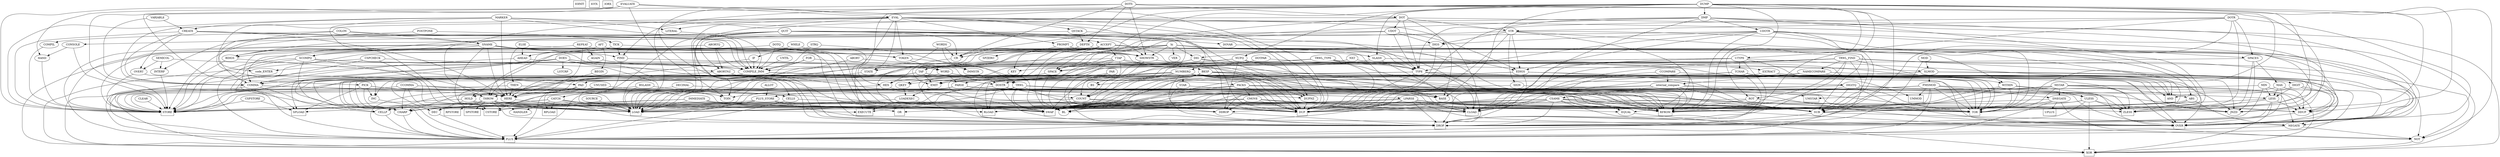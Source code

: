strict digraph words {
"IOINIT" [shape=box]
"IOTX" [shape=box]
"IORX" [shape=box]
"EXECUTE" [shape=box]
"STORE" [shape=box]
"CSTORE" [shape=box]
"LOAD" [shape=box]
"CLOAD" [shape=box]
"RFROM" [shape=box]
"TOR" [shape=box]
"RLOAD" [shape=box]
"SPLOAD" [shape=box]
"SPSTORE" [shape=box]
"RPLOAD" [shape=box]
"RPSTORE" [shape=box]
"DUP" [shape=box]
"OVER" [shape=box]
"SWAP" [shape=box]
"DROP" [shape=box]
"UPLUS" [shape=box]
"PLUS" [shape=box]
"XOR" [shape=box]
"AND" [shape=box]
"OR" [shape=box]
"ZLESS" [shape=box]
"UMSTAR" [shape=box]
"UMMOD" [shape=box]
"NUMBERQ" -> "STAR"
"UDOTR" -> "TOR"
"CSAME" -> "JNZD"
"TRWL_FIND" -> "PLUS"
"EMIT" -> "LOADEXEC"
"TCHAR" -> "DROP"
"DIG" -> "BASE"
"DUPNZ" -> "DUP"
"MIN" -> "DDUP"
"FOR" -> "COMPILE_IMM"
"PICK" -> "PLUS"
"ELSE" -> "SWAP"
"LOADEXEC" -> "DUP"
"WITHIN" -> "SUB"
"ABORTNZ" -> "DROP"
"COUNT" -> "SWAP"
"DMP" -> "JNZD"
"LESS" -> "DROP"
"WHILE" -> "SWAP"
"COMPILE_IMM" -> "DUP"
"EVAL" -> "DUP"
"POSTPONE" -> "COMMA"
"SNAME" -> "CLOAD"
"DDUP" -> "OVER"
"CSAME" -> "DDROP"
"QUIT" -> "TYPE"
"CCOMMA" -> "CSTORE"
"PLUS_STORE" -> "LOAD"
"QUIT" -> "COUNT"
"PICK" -> "SPLOAD"
"FMSMOD" -> "ZLESS"
"DIGIT" -> "PLUS"
"IMMEDIATE" -> "CELLP"
"COMMA" -> "HERE"
"DIG" -> "EXTRACT"
"TRWL" -> "TOR"
"QSTACK" -> "ABORTNZ"
"AHEAD" -> "COMMA"
"PACKS" -> "SWAP"
"ULESS" -> "DROP"
"IMMEDIATE" -> "SWAP"
"PACKS" -> "DUP"
"TYPE" -> "CLOAD"
"AFT" -> "DROP"
"MAX" -> "LESS"
"UDOTR" -> "EDIGS"
"QSTACK" -> "DEPTH"
"NXT" -> "JNZD"
"ABORTNZ" -> "THROW"
"THROW" -> "STORE"
"STAR" -> "UMSTAR"
"DOTS" -> "RLOAD"
"SIGN" -> "ZLESS"
"DIG" -> "HOLD"
"CATCH" -> "HANDLER"
"DOTR" -> "TYPE"
"COMMA" -> "CELLP"
"LPARSE" -> "ZLESS"
"TICK" -> "THROW"
"TTAP" -> "SWAP"
"DEPTH" -> "SPLOAD"
"DOES" -> "RFROM"
"NUMBERQ" -> "DIGITQ"
"DUMP" -> "JNZD"
"EQUAL" -> "XOR"
"MSTAR" -> "UMSTAR"
"SIGN" -> "HOLD"
"NUMBERQ" -> "DEC"
"internal_compare" -> "CSAME"
"FMSMOD" -> "DNEGATE"
"COMPILE_IMM" -> "COMMA"
"DUMP" -> "LOAD"
"TRWL" -> "DUPNZ"
"EVAL" -> "PROMPT"
"PACKS" -> "TOR"
"KEY" -> "QKEY"
"BKSP" -> "RFROM"
"CMOVE" -> "RFROM"
"DEPTH" -> "SUB"
"OVERT" -> "STORE"
"COMPILE_IMM" -> "TOR"
"UDOT" -> "TYPE"
"UNUSED" -> "SUB"
"HAND" -> "STORE"
"PROMPT" -> "NOT"
"WITHIN" -> "OVER"
"NUMBERQ" -> "DDROP"
"EVAL" -> "STATE"
"TTAP" -> "BKSP"
"TRWL" -> "LOAD"
"CSPSTORE" -> "STORE"
"REPEAT" -> "SWAP"
"TAP" -> "OVER"
"UDOTR" -> "RFROM"
"COMPIL" -> "STORE"
"EVAL" -> "XOR"
"QSTACK" -> "ZLESS"
"STR" -> "RFROM"
"BKSP" -> "BL"
"SNAME" -> "CHARP"
"TYPE" -> "DUP"
"VARIABLE" -> "CREATE"
"DIGS" -> "DIG"
"SLASH" -> "SLMOD"
"DUMP" -> "BASE"
"REPEAT" -> "AGAIN"
"LPARSE" -> "TOR"
"TRWL_TYPE" -> "COUNT"
"SHOWSTR" -> "TYPE"
"DIGITQ" -> "TOR"
"NUFQ" -> "QKEY"
"QUIT" -> "DUPNZ"
"PROMPT" -> "SHOWSTR"
"MOD" -> "SLMOD"
"DOES" -> "code_ENTER"
"TYPE" -> "JNZD"
"DIGITQ" -> "OVER"
"ABORTQ" -> "ABORTNZ"
"STR" -> "TOR"
"EVAL" -> "LITERAL"
"CCOMMA" -> "CHARP"
"SCOMPQ" -> "CLOAD"
"CSAME" -> "OVER"
"EVAL" -> "DROP"
"TRWL_FIND" -> "STATE"
"SPACES" -> "JNZD"
"MARKER" -> "STORE"
"IMMSTR" -> "DOSTR"
"PLUS_STORE" -> "PLUS"
"STR" -> "DUP"
"FOR" -> "TOR"
"CATCH" -> "DROP"
"ACCEPT" -> "XOR"
"MSTAR" -> "XOR"
"NOT" -> "XOR"
"IF" -> "COMMA"
"THROW" -> "SPSTORE"
"CSPCHECK" -> "ABORTNZ"
"UTYPE" -> "EMIT"
"LESS" -> "DDUP"
"PACKS" -> "CHARP"
"WORDS" -> "TRWL"
"STR" -> "BDIGS"
"DIGITQ" -> "DUP"
"NUMBERQ" -> "SUB"
"QUIT" -> "STORE"
"SUB" -> "NEGATE"
"DOTR" -> "STR"
"CONSOLE" -> "HAND"
"ELSE" -> "THEN"
"SEMICOL" -> "INTERP"
"ULESS" -> "SWAP"
"TRWL_TYPE" -> "SPACE"
"LITERAL" -> "COMPILE_IMM"
"hi" -> "TYPE"
"NUMBERQ" -> "LOAD"
"NUMBERQ" -> "HEX"
"DMP" -> "DUP"
"WORD" -> "PACKS"
"PACKS" -> "RFROM"
"DOTS" -> "PICK"
"DUMP" -> "TOR"
"DOTS" -> "JNZD"
"STRQ" -> "COMPILE_IMM"
"TICK" -> "TOKEN"
"PARSE" -> "RFROM"
"LPARSE" -> "PLUS"
"TCHAR" -> "AND"
"MARKER" -> "LOAD"
"HOLD" -> "DEC"
"MSTAR" -> "ZLESS"
"CATCH" -> "STORE"
"MSTAR" -> "SWAP"
"LOADEXEC" -> "EXECUTE"
"PACKS" -> "CSTORE"
"DUMP" -> "RFROM"
"CMOVE" -> "DDROP"
"PARSE" -> "PLUS"
"hi" -> "VER"
"DOSTR" -> "TOR"
"SEMICOL" -> "COMPILE_IMM"
"PICK" -> "INC"
"WITHIN" -> "RFROM"
"MARKER" -> "DUP"
"TOKEN" -> "WORD"
"CREATE" -> "HERE"
"PARSE" -> "LPARSE"
"NAMECOMPARE" -> "internal_compare"
"CREATE" -> "SNAME"
"TYPE" -> "EMIT"
"LPARSE" -> "DROP"
"NUMBERQ" -> "NEGATE"
"EVAL" -> "EXECUTE"
"SNAME" -> "COMMA"
"BKSP" -> "OVER"
"QUIT" -> "CR"
"STR" -> "SIGN"
"LPARSE" -> "CLOAD"
"internal_compare" -> "TOR"
"SPACE" -> "EMIT"
"TTAP" -> "XOR"
"NUFQ" -> "DDROP"
"hi" -> "CR"
"ACCEPT" -> "KEY"
"TCHAR" -> "DUP"
"NAMECOMPARE" -> "OVER"
"SNAME" -> "LOAD"
"ABS" -> "ZLESS"
"STATE" -> "LOAD"
"LPARSE" -> "BL"
"FMSMOD" -> "UMMOD"
"DIGITQ" -> "RFROM"
"NUMBERQ" -> "INC"
"TYPE" -> "TOR"
"DIGIT" -> "AND"
"FIND" -> "LOAD"
"ACCEPT" -> "SWAP"
"UDOTR" -> "TYPE"
"COMMA" -> "STORE"
"SLMOD" -> "FMSMOD"
"EDIGS" -> "OVER"
"LPARSE" -> "CHARP"
"LESS" -> "SUB"
"hi" -> "BDIGS"
"hi" -> "TOR"
"DUMP" -> "STORE"
"DOTQ" -> "SCOMPQ"
"internal_compare" -> "RFROM"
"DMP" -> "OVER"
"NUFQ" -> "KEY"
"EVAL" -> "CLOAD"
"DOES" -> "PLUS"
"CCOMMA" -> "DUP"
"DOES" -> "COMPILE_IMM"
"TRWL" -> "SWAP"
"SNAME" -> "DROP"
"FMSMOD" -> "SWAP"
"DEPTH" -> "SWAP"
"LPARSE" -> "EQUAL"
"THEN" -> "STORE"
"IMMEDIATE" -> "OR"
"EVAL" -> "THROW"
"ACCEPT" -> "DROP"
"NUMBERQ" -> "STORE"
"PLUS_STORE" -> "OVER"
"NUMBERQ" -> "SWAP"
"DOT" -> "SPACE"
"SNAME" -> "STORE"
"WORDS" -> "CR"
"CELLS" -> "DUP"
"DOES" -> "STORE"
"hi" -> "LOAD"
"SPACES" -> "TOR"
"TRWL_TYPE" -> "DUP"
"hi" -> "DIG"
"HOLD" -> "STORE"
"NUMBERQ" -> "BASE"
"SCOMPQ" -> "WORD"
"SLASH" -> "SWAP"
"PAD" -> "PLUS"
"DOTS" -> "DOT"
"LPARSE" -> "NOT"
"ACCEPT" -> "BL"
"BSLASH" -> "LOAD"
"PARSE" -> "TOR"
"ABORTQ" -> "COMPILE_IMM"
"BSLASH" -> "TOIN"
"TRWL" -> "OVER"
"CMOVE" -> "RLOAD"
"internal_compare" -> "DDROP"
"TRWL" -> "DUP"
"MSTAR" -> "DDUP"
"AFT" -> "AHEAD"
"QUIT" -> "TOIN"
"internal_compare" -> "SUB"
"UNUSED" -> "RPLOAD"
"UDOTR" -> "OVER"
"DOTPAR" -> "TYPE"
"TYPE" -> "CHARP"
"CCOMMA" -> "STORE"
"SHOWSTR" -> "DOSTR"
"DMP" -> "CLOAD"
"DUMP" -> "DROP"
"PLUS_STORE" -> "SWAP"
"TRWL" -> "EXECUTE"
"PAR" -> "DDROP"
"SOURCE" -> "LOAD"
"IMMEDIATE" -> "CLOAD"
"DOTR" -> "TOR"
"SLMOD" -> "OVER"
"DOES" -> "LSTCRP"
"LESS" -> "XOR"
"CATCH" -> "EXECUTE"
"ROT" -> "RFROM"
"hi" -> "SHOWSTR"
"SLMOD" -> "SWAP"
"DOT" -> "UDOT"
"WORDS" -> "LOAD"
"AHEAD" -> "COMPILE_IMM"
"HERE" -> "LOAD"
"FMSMOD" -> "TOR"
"BKSP" -> "SWAP"
"LPARSE" -> "LOAD"
"TTAP" -> "BS"
"TRWL_FIND" -> "DDUP"
"PLUS_STORE" -> "STORE"
"PAR" -> "PARSE"
"MSTAR" -> "ABS"
"WORD" -> "PARSE"
"NUMBERQ" -> "TOR"
"THROW" -> "SWAP"
"TAP" -> "CSTORE"
"MAX" -> "DROP"
"INC" -> "PLUS"
"DNEGATE" -> "TOR"
"ACCEPT" -> "TTAP"
"NEGATE" -> "NOT"
"CHARP" -> "PLUS"
"DOTS" -> "CR"
"REPEAT" -> "STORE"
"SNAME" -> "SHOWSTR"
"FMSMOD" -> "DUP"
"BEGIN" -> "HERE"
"CCOMPARE" -> "OVER"
"DUMP" -> "CR"
"MSTAR" -> "TOR"
"CREATE" -> "STORE"
"ULESS" -> "SUB"
"MARKER" -> "LITERAL"
"FIND" -> "TRWL"
"COMPILE_IMM" -> "CELLP"
"ACCEPT" -> "OVER"
"UDOTR" -> "BDIGS"
"EVALUATE" -> "TOIN"
"UTYPE" -> "JNZD"
"ALLOT" -> "PLUS_STORE"
"DOSTR" -> "COUNT"
"CSPCHECK" -> "LOAD"
"ABS" -> "NEGATE"
"EVAL" -> "NUMBERQ"
"COUNT" -> "DUP"
"NAMECOMPARE" -> "AND"
"POSTPONE" -> "TICK"
"TRWL_FIND" -> "NEGATE"
"THEN" -> "SWAP"
"DIGITQ" -> "OR"
"THROW" -> "HANDLER"
"NUMBERQ" -> "COUNT"
"CSAME" -> "TOR"
"ELSE" -> "AHEAD"
"EDIGS" -> "DROP"
"TYPE" -> "DROP"
"HOLD" -> "DUP"
"DMP" -> "TOR"
"STR" -> "EDIGS"
"TRWL_TYPE" -> "TYPE"
"LPARSE" -> "JNZD"
"HOLD" -> "CSTORE"
"UDOTR" -> "SUB"
"WORD" -> "HERE"
"PARSE" -> "LOAD"
"EXTRACT" -> "DIGIT"
"FMSMOD" -> "RLOAD"
"TRWL_FIND" -> "ROT"
"ABORT" -> "THROW"
"ACCEPT" -> "WITHIN"
"hi" -> "HOLD"
"CR" -> "EMIT"
"TAP" -> "DUP"
"DUMP" -> "UTYPE"
"DOTR" -> "SUB"
"DNEGATE" -> "PLUS"
"DOTR" -> "RFROM"
"MAX" -> "DDUP"
"STRQ" -> "SCOMPQ"
"DOSTR" -> "RFROM"
"SNAME" -> "TOKEN"
"CSAME" -> "CLOAD"
"DOTQ" -> "SHOWSTR"
"CREATE" -> "DOVAR"
"SCOMPQ" -> "CHARP"
"LESS" -> "ZLESS"
"COMPILE_IMM" -> "RFROM"
"FMSMOD" -> "PLUS"
"TRWL_FIND" -> "DROP"
"BSLASH" -> "STORE"
"MSTAR" -> "RFROM"
"CATCH" -> "RFROM"
"SPACES" -> "SPACE"
"COLON" -> "SNAME"
"EVALUATE" -> "DUP"
"hi" -> "HEX"
"SPACES" -> "MAX"
"DOT" -> "BASE"
"THROW" -> "RPSTORE"
"NUMBERQ" -> "DUPNZ"
"CMOVE" -> "CHARP"
"PACKS" -> "DDUP"
"SNAME" -> "PLUS"
"AGAIN" -> "COMPILE_IMM"
"BDIGS" -> "STORE"
"ULESS" -> "DDUP"
"CMOVE" -> "DUP"
"QUIT" -> "CONSOLE"
"BKSP" -> "SUB"
"LPARSE" -> "SUB"
"UNUSED" -> "HERE"
"NUMBERQ" -> "OVER"
"STAR" -> "DROP"
"DOTS" -> "TOR"
"EVAL" -> "DUPNZ"
"MIN" -> "DROP"
"UDOTR" -> "SPACES"
"DEPTH" -> "SLASH"
"IF" -> "COMPILE_IMM"
"BKSP" -> "TOR"
"TRWL_FIND" -> "NOT"
"LPARSE" -> "DEC"
"MARKER" -> "COMPILE_IMM"
"CSPCHECK" -> "SPLOAD"
"CATCH" -> "LOAD"
"PICK" -> "LOAD"
"DIGITQ" -> "ULESS"
"ACCEPT" -> "DUP"
"PROMPT" -> "STATE"
"CCOMMA" -> "HERE"
"SUB" -> "PLUS"
"SNAME" -> "HERE"
"DIGITQ" -> "SUB"
"NAMECOMPARE" -> "CLOAD"
"EXTRACT" -> "SWAP"
"hi" -> "STORE"
"CMOVE" -> "CSTORE"
"STRQ" -> "IMMSTR"
"TOKEN" -> "BL"
"EDIGS" -> "PAD"
"HOLD" -> "LOAD"
"PROMPT" -> "CR"
"HEX" -> "BASE"
"PACKS" -> "CMOVE"
"ACCEPT" -> "TAP"
"MSTAR" -> "DNEGATE"
"UDOT" -> "SPACE"
"MAX" -> "SWAP"
"hi" -> "RFROM"
"CONSOLE" -> "STORE"
"DUMP" -> "SLASH"
"DOES" -> "CELLS"
"UNTIL" -> "COMPILE_IMM"
"EDIGS" -> "LOAD"
"TTAP" -> "DUP"
"TRWL" -> "RFROM"
"NUMBERQ" -> "PLUS"
"QKEY" -> "LOADEXEC"
"ACCEPT" -> "PLUS"
"WHILE" -> "IF"
"NUMBERQ" -> "CHARP"
"VARIABLE" -> "COMMA"
"DUMP" -> "DMP"
"IMMEDIATE" -> "LOAD"
"ROT" -> "SWAP"
"COMPILE_IMM" -> "LOAD"
"DIG" -> "LOAD"
"TRWL_FIND" -> "AND"
"NUMBERQ" -> "CLOAD"
"EVAL" -> "FIND"
"DIGIT" -> "LESS"
"CELLS" -> "PLUS"
"SPACE" -> "BL"
"DOTS" -> "DEPTH"
"CSPCHECK" -> "XOR"
"TICK" -> "FIND"
"SLMOD" -> "ZLESS"
"CCOMPARE" -> "internal_compare"
"EXTRACT" -> "UMMOD"
"TRWL" -> "CELLP"
"EVAL" -> "COMMA"
"NUMBERQ" -> "RFROM"
"SEMICOL" -> "OVERT"
"BKSP" -> "BS"
"TRWL_TYPE" -> "AND"
"BDIGS" -> "PAD"
"CLEAR" -> "STORE"
"CMOVE" -> "JNZD"
"CATCH" -> "TOR"
"HEX" -> "STORE"
"FMSMOD" -> "RFROM"
"CCOMPARE" -> "CLOAD"
"SNAME" -> "FIND"
"NUMBERQ" -> "JNZD"
"DNEGATE" -> "NOT"
"MIN" -> "LESS"
"DOVAR" -> "RFROM"
"CELLP" -> "PLUS"
"EVAL" -> "TOKEN"
"PAD" -> "HERE"
"DOSTR" -> "PLUS"
"CSPSTORE" -> "SPLOAD"
"NUMBERQ" -> "RLOAD"
"CSAME" -> "SUB"
"CSAME" -> "RFROM"
"TRWL_FIND" -> "CLOAD"
"QUIT" -> "LOAD"
"CSAME" -> "CHARP"
"COLON" -> "code_ENTER"
"DIGITQ" -> "LESS"
"internal_compare" -> "SWAP"
"TRWL_FIND" -> "NAMECOMPARE"
"DEC" -> "PLUS"
"UTYPE" -> "DUP"
"TRWL_FIND" -> "CHARP"
"DDROP" -> "DROP"
"INTERP" -> "STORE"
"MARKER" -> "HERE"
"DIGIT" -> "OVER"
"FMSMOD" -> "NEGATE"
"BKSP" -> "XOR"
"DOT" -> "TYPE"
"QUIT" -> "ACCEPT"
"TRWL_FIND" -> "SWAP"
"ABS" -> "DUP"
"AFT" -> "BEGIN"
"internal_compare" -> "CHARP"
"LPARSE" -> "SWAP"
"CREATE" -> "COMMA"
"DOES" -> "COMMA"
"DOTPAR" -> "PARSE"
"OVERT" -> "LOAD"
"NUMBERQ" -> "DROP"
"DOTQ" -> "COMPILE_IMM"
"DNEGATE" -> "RFROM"
"COUNT" -> "CLOAD"
"DOSTR" -> "SWAP"
"CATCH" -> "SPLOAD"
"CMOVE" -> "CLOAD"
"CMOVE" -> "TOR"
"ULESS" -> "ZLESS"
"hi" -> "EDIGS"
"UTYPE" -> "CHARP"
"TTAP" -> "DROP"
"DOT" -> "LOAD"
"COLON" -> "COMPILE_IMM"
"UDOT" -> "DIGS"
"LPARSE" -> "STORE"
"DOT" -> "XOR"
"NEGATE" -> "PLUS"
"DOES" -> "LOAD"
"SNAME" -> "DUP"
"DMP" -> "UDOTR"
"DMP" -> "INC"
"DUMP" -> "NUFQ"
"DECIMAL" -> "STORE"
"EDIGS" -> "SUB"
"PICK" -> "CELLS"
"DEPTH" -> "SPZERO"
"UDOT" -> "BDIGS"
"EVAL" -> "QSTACK"
"DOTR" -> "OVER"
"DUMP" -> "ROT"
"TRWL_FIND" -> "DUP"
"SCOMPQ" -> "STORE"
"LPARSE" -> "DUP"
"EVALUATE" -> "EVAL"
"THROW" -> "LOAD"
"hi" -> "BASE"
"WITHIN" -> "TOR"
"CSAME" -> "DROP"
"ABORT" -> "IMMSTR"
"ROT" -> "TOR"
"DNEGATE" -> "UPLUS"
"ABORTQ" -> "SCOMPQ"
"SCOMPQ" -> "PLUS"
"LPARSE" -> "OVER"
"QUIT" -> "SHOWSTR"
"MARKER" -> "CREATE"
"MOD" -> "DROP"
"DIGS" -> "DUP"
"ULESS" -> "XOR"
"TCHAR" -> "BL"
"DOT" -> "STR"
"MIN" -> "SWAP"
"NXT" -> "COMPILE_IMM"
"DOTR" -> "SPACES"
"THROW" -> "DROP"
"TTAP" -> "BL"
"DUMP" -> "NOT"
"COLON" -> "COMPIL"
"PARSE" -> "SUB"
"THROW" -> "TOR"
"DUMP" -> "DDUP"
"CREATE" -> "COMPILE_IMM"
"SHOWSTR" -> "COUNT"
"DMP" -> "SPACE"
"BKSP" -> "EMIT"
"STR" -> "DIGS"
"COUNT" -> "CHARP"
"ACCEPT" -> "DDUP"
"PARSE" -> "PLUS_STORE"
"UTYPE" -> "CLOAD"
"TTAP" -> "TAP"
"FOR" -> "HERE"
"NUMBERQ" -> "EQUAL"
"DOTS" -> "SHOWSTR"
"TAP" -> "CHARP"
"QUIT" -> "CATCH"
"TAP" -> "EMIT"
"NUFQ" -> "EQUAL"
"DUMP" -> "SPACE"
"NUFQ" -> "DUP"
"CSAME" -> "DUP"
"LPARSE" -> "RFROM"
"EVALUATE" -> "STORE"
"THEN" -> "HERE"
"EVALUATE" -> "HAND"
"IMMEDIATE" -> "DUP"
"ABORTNZ" -> "DOSTR"
"DUMP" -> "HEX"
"TRWL" -> "DROP"
"ACCEPT" -> "SUB"
"IMMEDIATE" -> "CSTORE"
"UDOT" -> "EDIGS"
"DECIMAL" -> "BASE"
"LOADEXEC" -> "LOAD"
"UDOTR" -> "DIGS"
"NUMBERQ" -> "DUP"
"UTYPE" -> "TCHAR"
"UTYPE" -> "TOR"
"TCHAR" -> "WITHIN"
"SLASH" -> "DROP"
"DOSTR" -> "RLOAD"
"REPEAT" -> "HERE"
"PARSE" -> "TOIN"
"CATCH" -> "RPLOAD"
"COMMA" -> "DUP"
"SCOMPQ" -> "HERE"
"THROW" -> "RFROM"
"UTYPE" -> "DROP"
"AFT" -> "SWAP"
"STR" -> "ABS"
"QUIT" -> "INTERP"
"CREATE" -> "OVERT"
"CSAME" -> "SWAP"
"WITHIN" -> "ULESS"
"internal_compare" -> "OVER"
}
